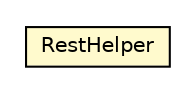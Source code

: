 #!/usr/local/bin/dot
#
# Class diagram 
# Generated by UMLGraph version R5_6-24-gf6e263 (http://www.umlgraph.org/)
#

digraph G {
	edge [fontname="Helvetica",fontsize=10,labelfontname="Helvetica",labelfontsize=10];
	node [fontname="Helvetica",fontsize=10,shape=plaintext];
	nodesep=0.25;
	ranksep=0.5;
	// org.unict.ing.pds.dhtdb.datamanager.RestHelper
	c2283 [label=<<table title="org.unict.ing.pds.dhtdb.datamanager.RestHelper" border="0" cellborder="1" cellspacing="0" cellpadding="2" port="p" bgcolor="lemonChiffon" href="./RestHelper.html">
		<tr><td><table border="0" cellspacing="0" cellpadding="1">
<tr><td align="center" balign="center"> RestHelper </td></tr>
		</table></td></tr>
		</table>>, URL="./RestHelper.html", fontname="Helvetica", fontcolor="black", fontsize=10.0];
}

